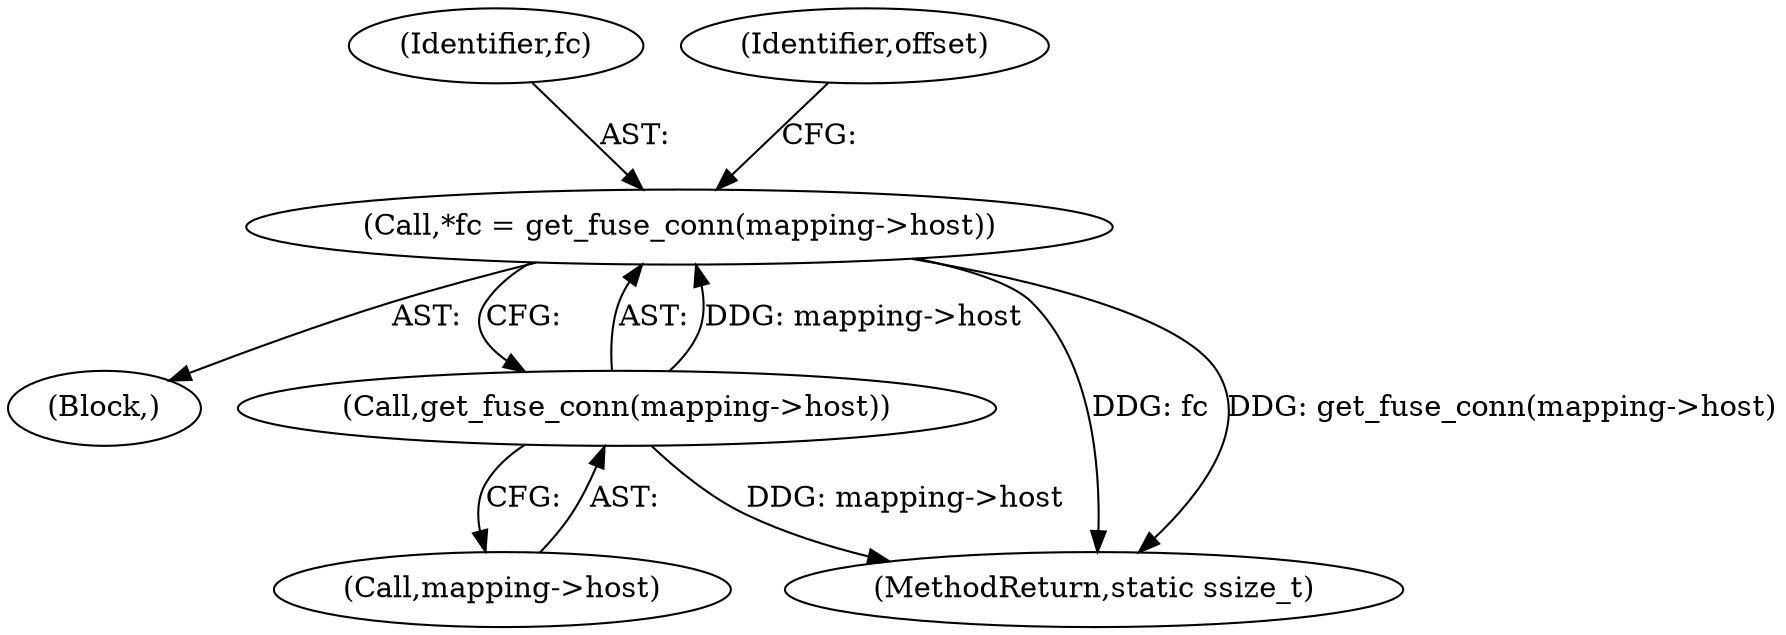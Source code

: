 digraph "0_linux_3ca8138f014a913f98e6ef40e939868e1e9ea876@pointer" {
"1000107" [label="(Call,*fc = get_fuse_conn(mapping->host))"];
"1000109" [label="(Call,get_fuse_conn(mapping->host))"];
"1000107" [label="(Call,*fc = get_fuse_conn(mapping->host))"];
"1000108" [label="(Identifier,fc)"];
"1000115" [label="(Identifier,offset)"];
"1000110" [label="(Call,mapping->host)"];
"1000109" [label="(Call,get_fuse_conn(mapping->host))"];
"1000105" [label="(Block,)"];
"1000304" [label="(MethodReturn,static ssize_t)"];
"1000107" -> "1000105"  [label="AST: "];
"1000107" -> "1000109"  [label="CFG: "];
"1000108" -> "1000107"  [label="AST: "];
"1000109" -> "1000107"  [label="AST: "];
"1000115" -> "1000107"  [label="CFG: "];
"1000107" -> "1000304"  [label="DDG: fc"];
"1000107" -> "1000304"  [label="DDG: get_fuse_conn(mapping->host)"];
"1000109" -> "1000107"  [label="DDG: mapping->host"];
"1000109" -> "1000110"  [label="CFG: "];
"1000110" -> "1000109"  [label="AST: "];
"1000109" -> "1000304"  [label="DDG: mapping->host"];
}
